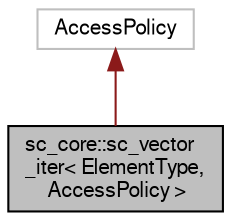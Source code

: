 digraph "sc_core::sc_vector_iter&lt; ElementType, AccessPolicy &gt;"
{
  edge [fontname="FreeSans",fontsize="10",labelfontname="FreeSans",labelfontsize="10"];
  node [fontname="FreeSans",fontsize="10",shape=record];
  Node2 [label="sc_core::sc_vector\l_iter\< ElementType,\l AccessPolicy \>",height=0.2,width=0.4,color="black", fillcolor="grey75", style="filled", fontcolor="black"];
  Node3 -> Node2 [dir="back",color="firebrick4",fontsize="10",style="solid",fontname="FreeSans"];
  Node3 [label="AccessPolicy",height=0.2,width=0.4,color="grey75", fillcolor="white", style="filled"];
}
